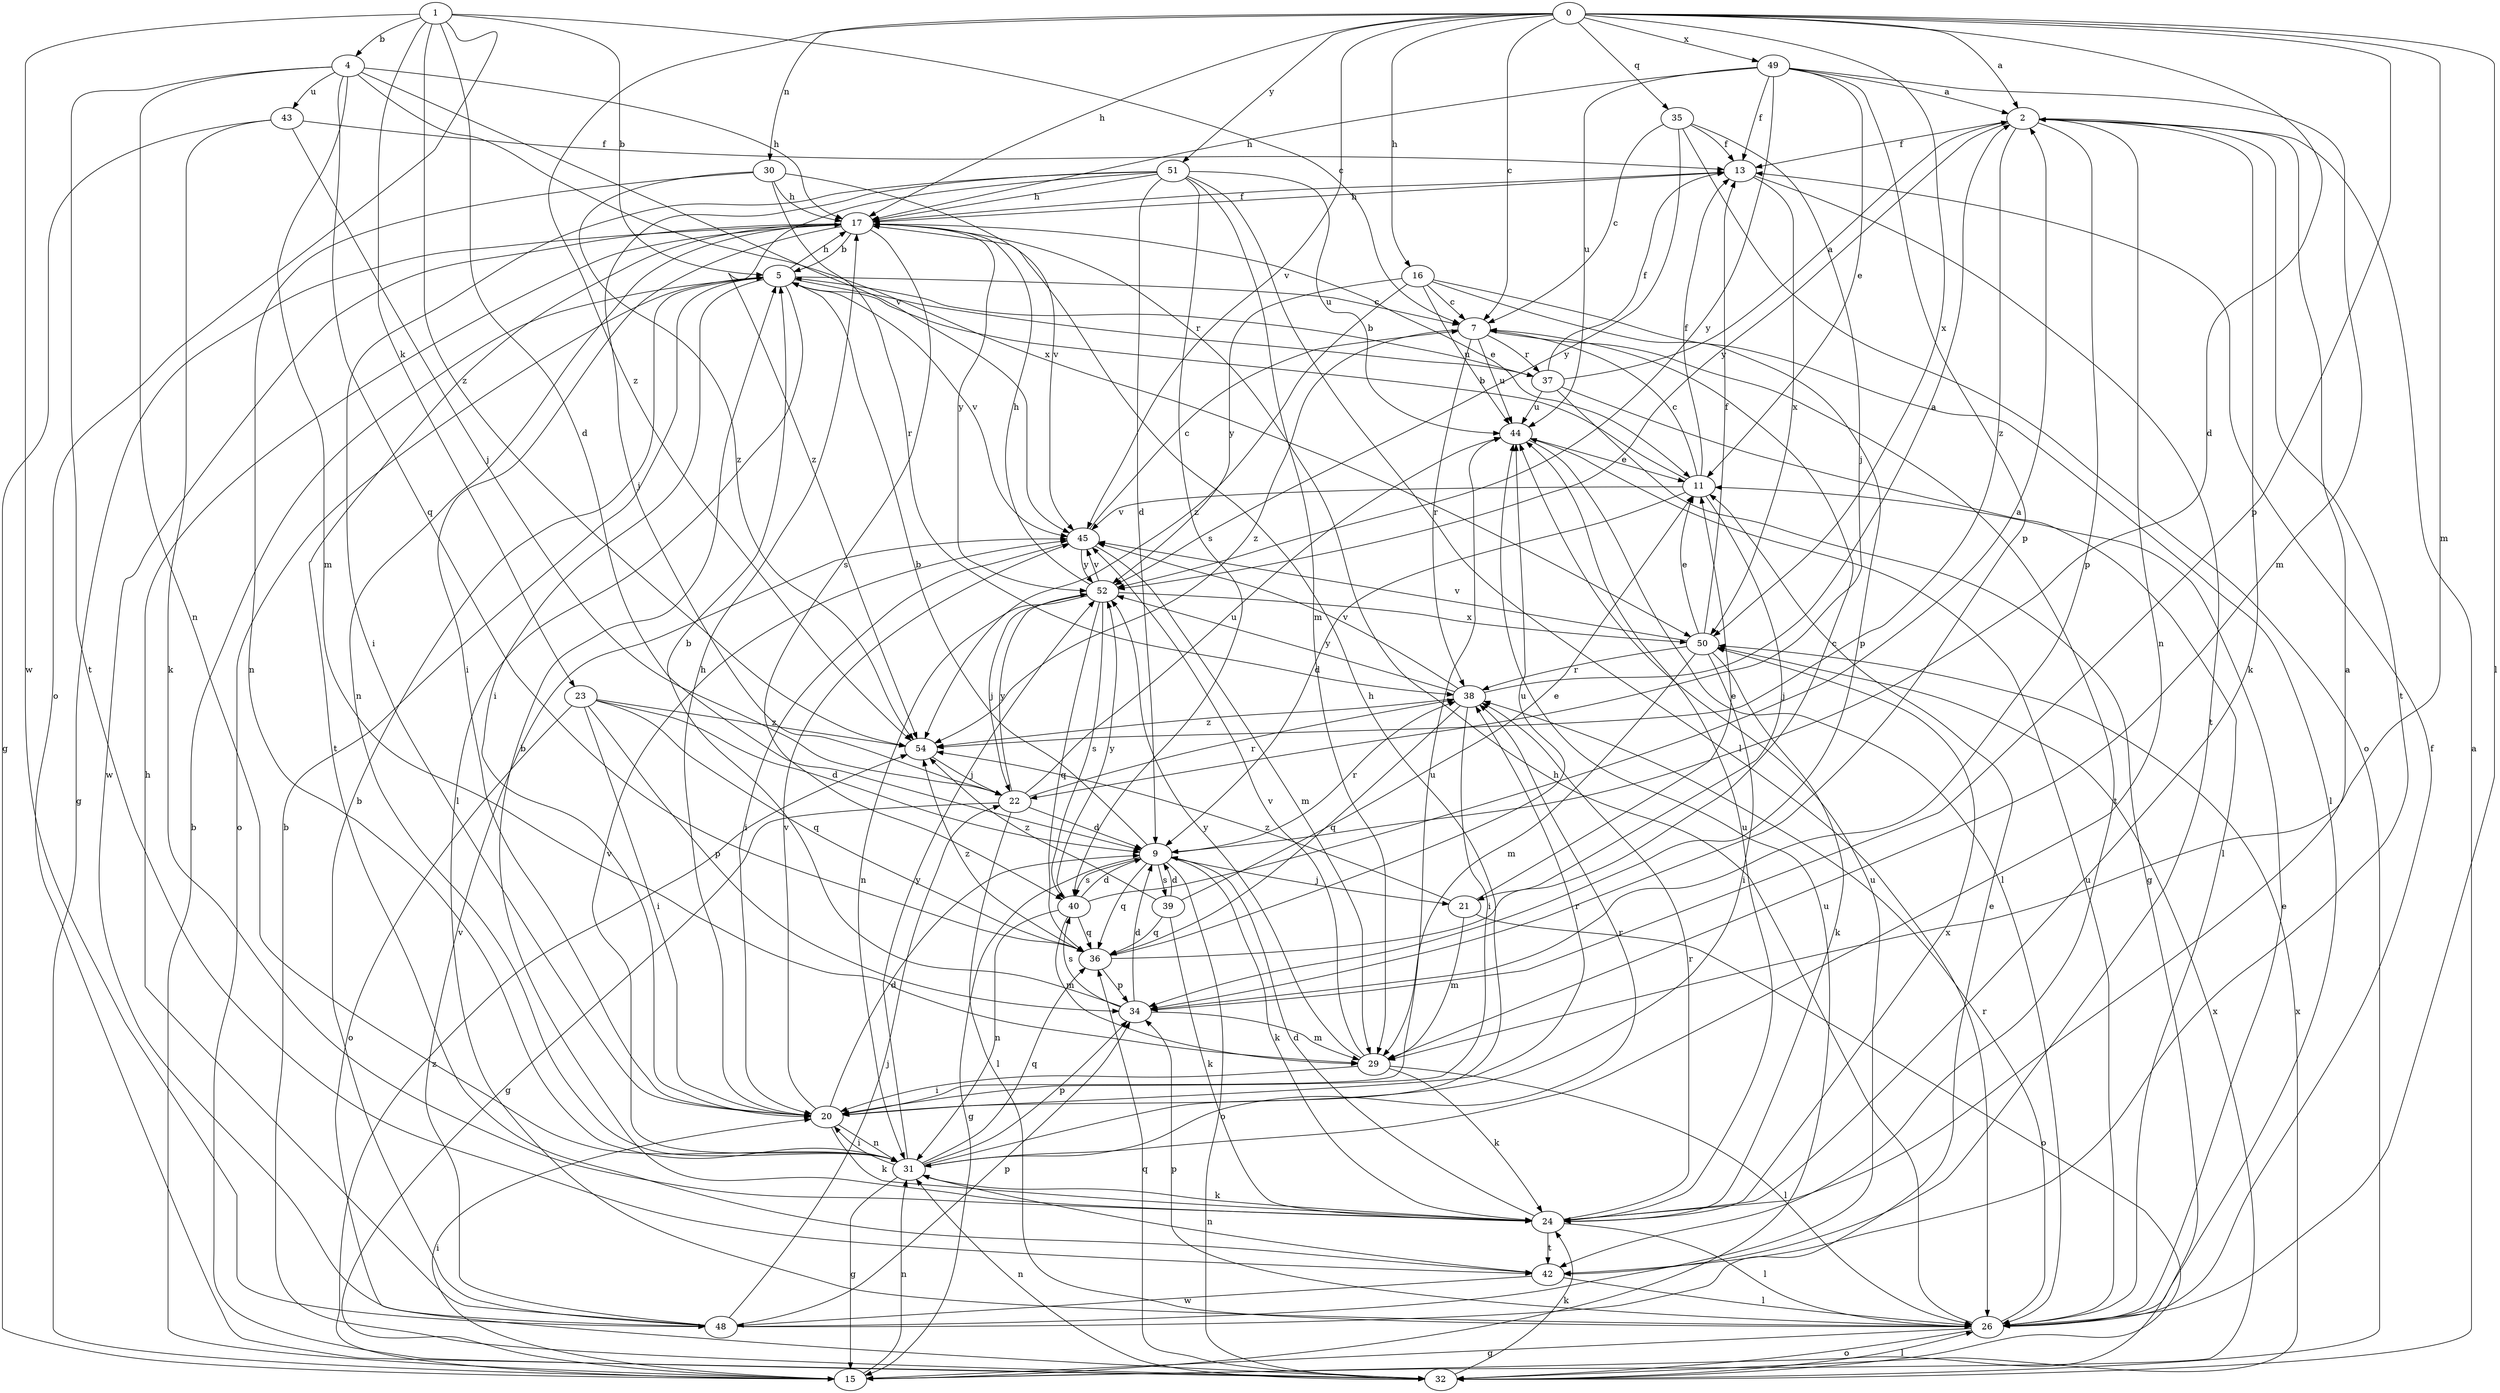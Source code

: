 strict digraph  {
0;
1;
2;
4;
5;
7;
9;
11;
13;
15;
16;
17;
20;
21;
22;
23;
24;
26;
29;
30;
31;
32;
34;
35;
36;
37;
38;
39;
40;
42;
43;
44;
45;
48;
49;
50;
51;
52;
54;
0 -> 2  [label=a];
0 -> 7  [label=c];
0 -> 9  [label=d];
0 -> 16  [label=h];
0 -> 17  [label=h];
0 -> 26  [label=l];
0 -> 29  [label=m];
0 -> 30  [label=n];
0 -> 34  [label=p];
0 -> 35  [label=q];
0 -> 45  [label=v];
0 -> 49  [label=x];
0 -> 50  [label=x];
0 -> 51  [label=y];
0 -> 54  [label=z];
1 -> 4  [label=b];
1 -> 5  [label=b];
1 -> 7  [label=c];
1 -> 9  [label=d];
1 -> 23  [label=k];
1 -> 32  [label=o];
1 -> 48  [label=w];
1 -> 54  [label=z];
2 -> 13  [label=f];
2 -> 24  [label=k];
2 -> 31  [label=n];
2 -> 34  [label=p];
2 -> 42  [label=t];
2 -> 52  [label=y];
2 -> 54  [label=z];
4 -> 17  [label=h];
4 -> 29  [label=m];
4 -> 31  [label=n];
4 -> 36  [label=q];
4 -> 42  [label=t];
4 -> 43  [label=u];
4 -> 45  [label=v];
4 -> 50  [label=x];
5 -> 7  [label=c];
5 -> 17  [label=h];
5 -> 20  [label=i];
5 -> 26  [label=l];
5 -> 32  [label=o];
5 -> 37  [label=r];
5 -> 45  [label=v];
7 -> 37  [label=r];
7 -> 38  [label=r];
7 -> 42  [label=t];
7 -> 44  [label=u];
7 -> 54  [label=z];
9 -> 5  [label=b];
9 -> 15  [label=g];
9 -> 21  [label=j];
9 -> 24  [label=k];
9 -> 32  [label=o];
9 -> 36  [label=q];
9 -> 38  [label=r];
9 -> 39  [label=s];
9 -> 40  [label=s];
11 -> 5  [label=b];
11 -> 7  [label=c];
11 -> 9  [label=d];
11 -> 13  [label=f];
11 -> 21  [label=j];
11 -> 45  [label=v];
13 -> 17  [label=h];
13 -> 42  [label=t];
13 -> 50  [label=x];
15 -> 5  [label=b];
15 -> 20  [label=i];
15 -> 31  [label=n];
15 -> 44  [label=u];
15 -> 50  [label=x];
15 -> 54  [label=z];
16 -> 7  [label=c];
16 -> 26  [label=l];
16 -> 34  [label=p];
16 -> 44  [label=u];
16 -> 52  [label=y];
16 -> 54  [label=z];
17 -> 5  [label=b];
17 -> 11  [label=e];
17 -> 13  [label=f];
17 -> 15  [label=g];
17 -> 20  [label=i];
17 -> 31  [label=n];
17 -> 40  [label=s];
17 -> 42  [label=t];
17 -> 48  [label=w];
17 -> 52  [label=y];
20 -> 9  [label=d];
20 -> 17  [label=h];
20 -> 24  [label=k];
20 -> 31  [label=n];
20 -> 38  [label=r];
20 -> 44  [label=u];
20 -> 45  [label=v];
21 -> 11  [label=e];
21 -> 29  [label=m];
21 -> 32  [label=o];
21 -> 54  [label=z];
22 -> 9  [label=d];
22 -> 15  [label=g];
22 -> 26  [label=l];
22 -> 38  [label=r];
22 -> 44  [label=u];
22 -> 52  [label=y];
23 -> 9  [label=d];
23 -> 20  [label=i];
23 -> 32  [label=o];
23 -> 34  [label=p];
23 -> 36  [label=q];
23 -> 54  [label=z];
24 -> 2  [label=a];
24 -> 5  [label=b];
24 -> 9  [label=d];
24 -> 26  [label=l];
24 -> 38  [label=r];
24 -> 42  [label=t];
24 -> 44  [label=u];
24 -> 50  [label=x];
26 -> 11  [label=e];
26 -> 13  [label=f];
26 -> 15  [label=g];
26 -> 17  [label=h];
26 -> 32  [label=o];
26 -> 34  [label=p];
26 -> 38  [label=r];
26 -> 44  [label=u];
29 -> 20  [label=i];
29 -> 24  [label=k];
29 -> 26  [label=l];
29 -> 45  [label=v];
29 -> 52  [label=y];
30 -> 17  [label=h];
30 -> 31  [label=n];
30 -> 38  [label=r];
30 -> 45  [label=v];
30 -> 54  [label=z];
31 -> 15  [label=g];
31 -> 17  [label=h];
31 -> 20  [label=i];
31 -> 24  [label=k];
31 -> 34  [label=p];
31 -> 36  [label=q];
31 -> 38  [label=r];
31 -> 45  [label=v];
31 -> 52  [label=y];
32 -> 2  [label=a];
32 -> 5  [label=b];
32 -> 24  [label=k];
32 -> 26  [label=l];
32 -> 31  [label=n];
32 -> 36  [label=q];
32 -> 50  [label=x];
34 -> 5  [label=b];
34 -> 9  [label=d];
34 -> 29  [label=m];
34 -> 40  [label=s];
35 -> 7  [label=c];
35 -> 13  [label=f];
35 -> 22  [label=j];
35 -> 32  [label=o];
35 -> 52  [label=y];
36 -> 7  [label=c];
36 -> 34  [label=p];
36 -> 44  [label=u];
36 -> 54  [label=z];
37 -> 2  [label=a];
37 -> 5  [label=b];
37 -> 13  [label=f];
37 -> 15  [label=g];
37 -> 26  [label=l];
37 -> 44  [label=u];
38 -> 2  [label=a];
38 -> 20  [label=i];
38 -> 36  [label=q];
38 -> 45  [label=v];
38 -> 52  [label=y];
38 -> 54  [label=z];
39 -> 9  [label=d];
39 -> 11  [label=e];
39 -> 24  [label=k];
39 -> 36  [label=q];
39 -> 54  [label=z];
40 -> 2  [label=a];
40 -> 9  [label=d];
40 -> 29  [label=m];
40 -> 31  [label=n];
40 -> 36  [label=q];
40 -> 52  [label=y];
42 -> 26  [label=l];
42 -> 31  [label=n];
42 -> 48  [label=w];
43 -> 13  [label=f];
43 -> 15  [label=g];
43 -> 22  [label=j];
43 -> 24  [label=k];
44 -> 11  [label=e];
44 -> 26  [label=l];
45 -> 7  [label=c];
45 -> 20  [label=i];
45 -> 29  [label=m];
45 -> 52  [label=y];
48 -> 5  [label=b];
48 -> 11  [label=e];
48 -> 17  [label=h];
48 -> 22  [label=j];
48 -> 34  [label=p];
48 -> 44  [label=u];
48 -> 45  [label=v];
49 -> 2  [label=a];
49 -> 11  [label=e];
49 -> 13  [label=f];
49 -> 17  [label=h];
49 -> 29  [label=m];
49 -> 34  [label=p];
49 -> 44  [label=u];
49 -> 52  [label=y];
50 -> 11  [label=e];
50 -> 13  [label=f];
50 -> 20  [label=i];
50 -> 24  [label=k];
50 -> 29  [label=m];
50 -> 38  [label=r];
50 -> 45  [label=v];
51 -> 9  [label=d];
51 -> 17  [label=h];
51 -> 20  [label=i];
51 -> 22  [label=j];
51 -> 26  [label=l];
51 -> 29  [label=m];
51 -> 40  [label=s];
51 -> 44  [label=u];
51 -> 54  [label=z];
52 -> 17  [label=h];
52 -> 22  [label=j];
52 -> 31  [label=n];
52 -> 36  [label=q];
52 -> 40  [label=s];
52 -> 45  [label=v];
52 -> 50  [label=x];
54 -> 22  [label=j];
}
